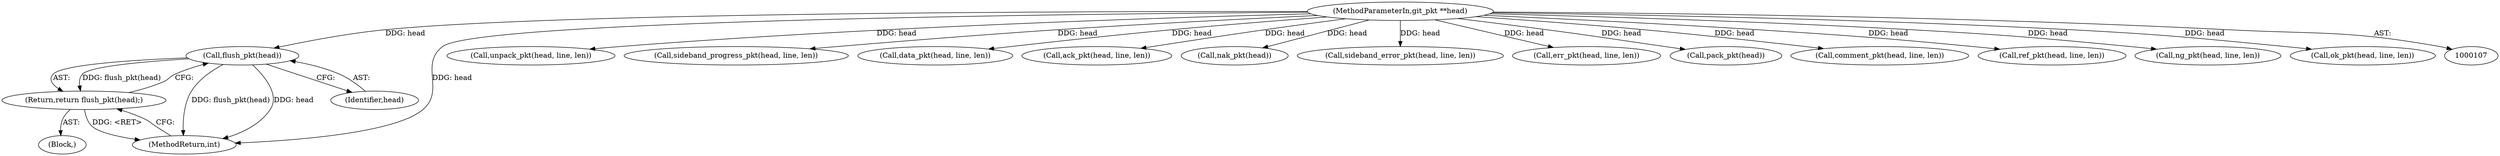 digraph "0_libgit2_66e3774d279672ee51c3b54545a79d20d1ada834@pointer" {
"1000206" [label="(Call,flush_pkt(head))"];
"1000108" [label="(MethodParameterIn,git_pkt **head)"];
"1000205" [label="(Return,return flush_pkt(head);)"];
"1000205" [label="(Return,return flush_pkt(head);)"];
"1000343" [label="(MethodReturn,int)"];
"1000324" [label="(Call,unpack_pkt(head, line, len))"];
"1000230" [label="(Call,sideband_progress_pkt(head, line, len))"];
"1000218" [label="(Call,data_pkt(head, line, len))"];
"1000254" [label="(Call,ack_pkt(head, line, len))"];
"1000266" [label="(Call,nak_pkt(head))"];
"1000242" [label="(Call,sideband_error_pkt(head, line, len))"];
"1000276" [label="(Call,err_pkt(head, line, len))"];
"1000108" [label="(MethodParameterIn,git_pkt **head)"];
"1000206" [label="(Call,flush_pkt(head))"];
"1000150" [label="(Call,pack_pkt(head))"];
"1000288" [label="(Call,comment_pkt(head, line, len))"];
"1000331" [label="(Call,ref_pkt(head, line, len))"];
"1000207" [label="(Identifier,head)"];
"1000200" [label="(Block,)"];
"1000312" [label="(Call,ng_pkt(head, line, len))"];
"1000300" [label="(Call,ok_pkt(head, line, len))"];
"1000206" -> "1000205"  [label="AST: "];
"1000206" -> "1000207"  [label="CFG: "];
"1000207" -> "1000206"  [label="AST: "];
"1000205" -> "1000206"  [label="CFG: "];
"1000206" -> "1000343"  [label="DDG: flush_pkt(head)"];
"1000206" -> "1000343"  [label="DDG: head"];
"1000206" -> "1000205"  [label="DDG: flush_pkt(head)"];
"1000108" -> "1000206"  [label="DDG: head"];
"1000108" -> "1000107"  [label="AST: "];
"1000108" -> "1000343"  [label="DDG: head"];
"1000108" -> "1000150"  [label="DDG: head"];
"1000108" -> "1000218"  [label="DDG: head"];
"1000108" -> "1000230"  [label="DDG: head"];
"1000108" -> "1000242"  [label="DDG: head"];
"1000108" -> "1000254"  [label="DDG: head"];
"1000108" -> "1000266"  [label="DDG: head"];
"1000108" -> "1000276"  [label="DDG: head"];
"1000108" -> "1000288"  [label="DDG: head"];
"1000108" -> "1000300"  [label="DDG: head"];
"1000108" -> "1000312"  [label="DDG: head"];
"1000108" -> "1000324"  [label="DDG: head"];
"1000108" -> "1000331"  [label="DDG: head"];
"1000205" -> "1000200"  [label="AST: "];
"1000343" -> "1000205"  [label="CFG: "];
"1000205" -> "1000343"  [label="DDG: <RET>"];
}

